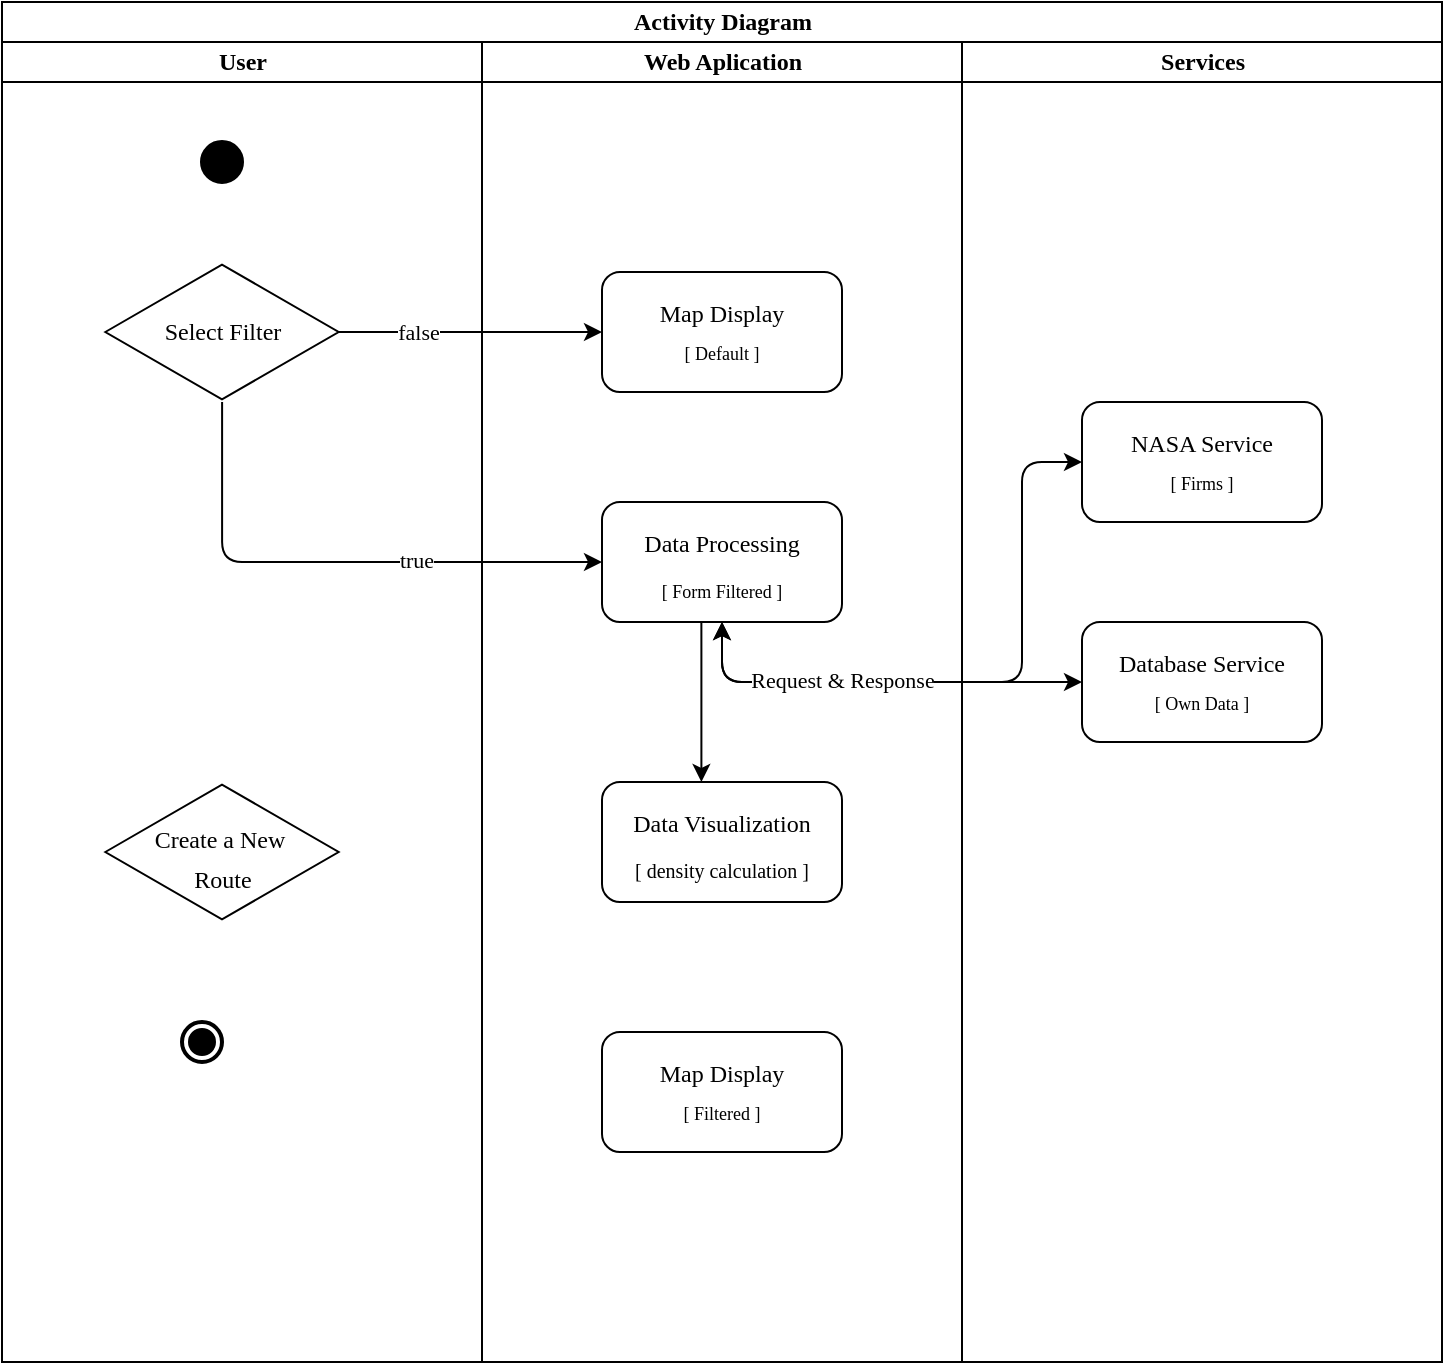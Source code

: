 <mxfile version="24.7.17">
  <diagram id="prtHgNgQTEPvFCAcTncT" name="Page-1">
    <mxGraphModel dx="238" dy="139" grid="1" gridSize="10" guides="1" tooltips="1" connect="1" arrows="1" fold="1" page="1" pageScale="1" pageWidth="827" pageHeight="1169" math="0" shadow="0">
      <root>
        <mxCell id="0" />
        <mxCell id="1" parent="0" />
        <mxCell id="cXSK46v-pou7lRjQmR5n-1" value="Activity Diagram" style="swimlane;childLayout=stackLayout;resizeParent=1;resizeParentMax=0;startSize=20;html=1;fontFamily=Chakra Petch;fontSource=https%3A%2F%2Ffonts.googleapis.com%2Fcss%3Ffamily%3DChakra%2BPetch;verticalAlign=middle;" parent="1" vertex="1">
          <mxGeometry x="10" y="40" width="720" height="680" as="geometry" />
        </mxCell>
        <mxCell id="cXSK46v-pou7lRjQmR5n-5" value="User" style="swimlane;startSize=20;html=1;fontFamily=Chakra Petch;fontSource=https%3A%2F%2Ffonts.googleapis.com%2Fcss%3Ffamily%3DChakra%2BPetch;" parent="cXSK46v-pou7lRjQmR5n-1" vertex="1">
          <mxGeometry y="20" width="240" height="660" as="geometry" />
        </mxCell>
        <mxCell id="cXSK46v-pou7lRjQmR5n-6" value="" style="strokeWidth=2;html=1;shape=mxgraph.flowchart.start_2;whiteSpace=wrap;labelBackgroundColor=none;fillColor=#000000;" parent="cXSK46v-pou7lRjQmR5n-5" vertex="1">
          <mxGeometry x="100" y="50" width="20" height="20" as="geometry" />
        </mxCell>
        <mxCell id="cXSK46v-pou7lRjQmR5n-11" value="" style="group" parent="cXSK46v-pou7lRjQmR5n-5" vertex="1" connectable="0">
          <mxGeometry x="90" y="490" width="20" height="20" as="geometry" />
        </mxCell>
        <mxCell id="cXSK46v-pou7lRjQmR5n-7" value="" style="ellipse;shape=doubleEllipse;whiteSpace=wrap;html=1;aspect=fixed;strokeWidth=2;" parent="cXSK46v-pou7lRjQmR5n-11" vertex="1">
          <mxGeometry width="20" height="20" as="geometry" />
        </mxCell>
        <mxCell id="cXSK46v-pou7lRjQmR5n-8" value="" style="strokeWidth=2;html=1;shape=mxgraph.flowchart.start_2;whiteSpace=wrap;labelBackgroundColor=none;fillColor=#000000;" parent="cXSK46v-pou7lRjQmR5n-11" vertex="1">
          <mxGeometry x="5" y="5" width="10" height="10" as="geometry" />
        </mxCell>
        <mxCell id="cXSK46v-pou7lRjQmR5n-12" value="&lt;font face=&quot;Chakra Petch&quot;&gt;Select Filter&lt;/font&gt;" style="html=1;whiteSpace=wrap;aspect=fixed;shape=isoRectangle;" parent="cXSK46v-pou7lRjQmR5n-5" vertex="1">
          <mxGeometry x="51.66" y="110" width="116.67" height="70" as="geometry" />
        </mxCell>
        <mxCell id="cXSK46v-pou7lRjQmR5n-21" value="&lt;p style=&quot;line-height: 60%;&quot;&gt;&lt;font face=&quot;Chakra Petch&quot;&gt;Create a New&amp;nbsp;&lt;/font&gt;&lt;/p&gt;&lt;div style=&quot;line-height: 60%;&quot;&gt;&lt;font face=&quot;Chakra Petch&quot;&gt;Route&lt;/font&gt;&lt;/div&gt;&lt;p&gt;&lt;/p&gt;" style="html=1;whiteSpace=wrap;aspect=fixed;shape=isoRectangle;verticalAlign=middle;spacingTop=7;" parent="cXSK46v-pou7lRjQmR5n-5" vertex="1">
          <mxGeometry x="51.66" y="370" width="116.67" height="70" as="geometry" />
        </mxCell>
        <mxCell id="cXSK46v-pou7lRjQmR5n-2" value="Web Aplication" style="swimlane;startSize=20;html=1;fontFamily=Chakra Petch;fontSource=https%3A%2F%2Ffonts.googleapis.com%2Fcss%3Ffamily%3DChakra%2BPetch;" parent="cXSK46v-pou7lRjQmR5n-1" vertex="1">
          <mxGeometry x="240" y="20" width="240" height="660" as="geometry" />
        </mxCell>
        <mxCell id="DwJLSehkU6HLkbGjUy9t-20" style="edgeStyle=orthogonalEdgeStyle;rounded=1;orthogonalLoop=1;jettySize=auto;html=1;exitX=0.414;exitY=0.992;exitDx=0;exitDy=0;exitPerimeter=0;curved=0;" edge="1" parent="cXSK46v-pou7lRjQmR5n-2" source="DwJLSehkU6HLkbGjUy9t-19" target="DwJLSehkU6HLkbGjUy9t-4">
          <mxGeometry relative="1" as="geometry">
            <Array as="points">
              <mxPoint x="110" y="293" />
              <mxPoint x="110" y="293" />
            </Array>
          </mxGeometry>
        </mxCell>
        <mxCell id="DwJLSehkU6HLkbGjUy9t-19" value="&lt;div style=&quot;line-height: 190%;&quot;&gt;&lt;span style=&quot;font-family: &amp;quot;Chakra Petch&amp;quot;;&quot;&gt;Data Processing&lt;/span&gt;&lt;/div&gt;&lt;div style=&quot;line-height: 190%;&quot;&gt;&lt;font style=&quot;font-size: 9px;&quot; face=&quot;vGZFlgYN_mPBk40w1wnj&quot;&gt;[ Form Filtered ]&lt;/font&gt;&lt;/div&gt;" style="rounded=1;whiteSpace=wrap;html=1;spacingTop=6;" vertex="1" parent="cXSK46v-pou7lRjQmR5n-2">
          <mxGeometry x="60" y="230" width="120" height="60" as="geometry" />
        </mxCell>
        <mxCell id="cXSK46v-pou7lRjQmR5n-13" value="&lt;font data-font-src=&quot;https://fonts.googleapis.com/css?family=Chakra+Petch&quot; face=&quot;Chakra Petch&quot;&gt;Map Display&lt;/font&gt;&lt;div style=&quot;line-height: 190%;&quot;&gt;&lt;font style=&quot;font-size: 9px;&quot; face=&quot;vGZFlgYN_mPBk40w1wnj&quot;&gt;[ Default ]&lt;/font&gt;&lt;/div&gt;" style="rounded=1;whiteSpace=wrap;html=1;verticalAlign=middle;spacingTop=6;" parent="cXSK46v-pou7lRjQmR5n-2" vertex="1">
          <mxGeometry x="60" y="115" width="120" height="60" as="geometry" />
        </mxCell>
        <mxCell id="DwJLSehkU6HLkbGjUy9t-3" value="&lt;font data-font-src=&quot;https://fonts.googleapis.com/css?family=Chakra+Petch&quot; face=&quot;Chakra Petch&quot;&gt;Map Display&lt;/font&gt;&lt;div style=&quot;line-height: 190%;&quot;&gt;&lt;font style=&quot;font-size: 9px;&quot; face=&quot;vGZFlgYN_mPBk40w1wnj&quot;&gt;[ Filtered ]&lt;/font&gt;&lt;/div&gt;" style="rounded=1;whiteSpace=wrap;html=1;spacingTop=6;" vertex="1" parent="cXSK46v-pou7lRjQmR5n-2">
          <mxGeometry x="60" y="495" width="120" height="60" as="geometry" />
        </mxCell>
        <mxCell id="DwJLSehkU6HLkbGjUy9t-4" value="&lt;div style=&quot;line-height: 190%;&quot;&gt;&lt;font style=&quot;&quot;&gt;&lt;font face=&quot;Chakra Petch&quot;&gt;Data Visualization&lt;/font&gt;&lt;/font&gt;&lt;/div&gt;&lt;div style=&quot;line-height: 190%;&quot;&gt;&lt;font style=&quot;&quot;&gt;&lt;font size=&quot;1&quot; face=&quot;vGZFlgYN_mPBk40w1wnj&quot;&gt;[ density calculation&amp;nbsp;]&lt;/font&gt;&lt;/font&gt;&lt;/div&gt;" style="rounded=1;whiteSpace=wrap;html=1;spacingTop=6;" vertex="1" parent="cXSK46v-pou7lRjQmR5n-2">
          <mxGeometry x="60" y="370" width="120" height="60" as="geometry" />
        </mxCell>
        <mxCell id="cXSK46v-pou7lRjQmR5n-3" value="Services" style="swimlane;startSize=20;html=1;fontFamily=Chakra Petch;fontSource=https%3A%2F%2Ffonts.googleapis.com%2Fcss%3Ffamily%3DChakra%2BPetch;" parent="cXSK46v-pou7lRjQmR5n-1" vertex="1">
          <mxGeometry x="480" y="20" width="240" height="660" as="geometry" />
        </mxCell>
        <mxCell id="DwJLSehkU6HLkbGjUy9t-1" value="&lt;font face=&quot;Chakra Petch&quot;&gt;NASA Service&lt;/font&gt;&lt;br&gt;&lt;div style=&quot;line-height: 190%;&quot;&gt;&lt;font style=&quot;font-size: 9px;&quot; face=&quot;vGZFlgYN_mPBk40w1wnj&quot;&gt;[ Firms ]&lt;/font&gt;&lt;/div&gt;" style="rounded=1;whiteSpace=wrap;html=1;spacingTop=6;" vertex="1" parent="cXSK46v-pou7lRjQmR5n-3">
          <mxGeometry x="60" y="180" width="120" height="60" as="geometry" />
        </mxCell>
        <mxCell id="DwJLSehkU6HLkbGjUy9t-2" value="&lt;font face=&quot;Chakra Petch&quot;&gt;Database Service&lt;/font&gt;&lt;br&gt;&lt;div style=&quot;line-height: 190%;&quot;&gt;&lt;font style=&quot;font-size: 9px;&quot; face=&quot;vGZFlgYN_mPBk40w1wnj&quot;&gt;[ Own Data ]&lt;/font&gt;&lt;/div&gt;" style="rounded=1;whiteSpace=wrap;html=1;spacingTop=6;" vertex="1" parent="cXSK46v-pou7lRjQmR5n-3">
          <mxGeometry x="60" y="290" width="120" height="60" as="geometry" />
        </mxCell>
        <mxCell id="cXSK46v-pou7lRjQmR5n-15" style="edgeStyle=orthogonalEdgeStyle;rounded=1;orthogonalLoop=1;jettySize=auto;html=1;entryX=0;entryY=0.5;entryDx=0;entryDy=0;strokeColor=default;curved=0;" parent="cXSK46v-pou7lRjQmR5n-1" source="cXSK46v-pou7lRjQmR5n-12" target="cXSK46v-pou7lRjQmR5n-13" edge="1">
          <mxGeometry relative="1" as="geometry" />
        </mxCell>
        <mxCell id="cXSK46v-pou7lRjQmR5n-16" value="false" style="edgeLabel;html=1;align=center;verticalAlign=middle;resizable=0;points=[];fontFamily=Chakra Petch;fontSource=https%3A%2F%2Ffonts.googleapis.com%2Fcss%3Ffamily%3DChakra%2BPetch;" parent="cXSK46v-pou7lRjQmR5n-15" vertex="1" connectable="0">
          <mxGeometry x="-0.397" relative="1" as="geometry">
            <mxPoint as="offset" />
          </mxGeometry>
        </mxCell>
        <mxCell id="cXSK46v-pou7lRjQmR5n-17" style="edgeStyle=orthogonalEdgeStyle;rounded=1;orthogonalLoop=1;jettySize=auto;html=1;entryX=0;entryY=0.5;entryDx=0;entryDy=0;curved=0;" parent="cXSK46v-pou7lRjQmR5n-1" source="cXSK46v-pou7lRjQmR5n-12" edge="1">
          <mxGeometry relative="1" as="geometry">
            <Array as="points">
              <mxPoint x="110" y="280" />
            </Array>
            <mxPoint x="300" y="280.0" as="targetPoint" />
          </mxGeometry>
        </mxCell>
        <mxCell id="cXSK46v-pou7lRjQmR5n-20" value="&lt;font data-font-src=&quot;https://fonts.googleapis.com/css?family=Chakra+Petch&quot; face=&quot;Chakra Petch&quot;&gt;true&lt;/font&gt;" style="edgeLabel;html=1;align=center;verticalAlign=middle;resizable=0;points=[];" parent="cXSK46v-pou7lRjQmR5n-17" vertex="1" connectable="0">
          <mxGeometry x="0.307" y="1" relative="1" as="geometry">
            <mxPoint as="offset" />
          </mxGeometry>
        </mxCell>
        <mxCell id="DwJLSehkU6HLkbGjUy9t-9" style="edgeStyle=orthogonalEdgeStyle;rounded=1;orthogonalLoop=1;jettySize=auto;html=1;exitX=0.5;exitY=1;exitDx=0;exitDy=0;curved=0;startArrow=classic;startFill=1;" edge="1" parent="cXSK46v-pou7lRjQmR5n-1" source="DwJLSehkU6HLkbGjUy9t-19">
          <mxGeometry relative="1" as="geometry">
            <mxPoint x="420" y="279.97" as="sourcePoint" />
            <mxPoint x="540" y="340" as="targetPoint" />
            <Array as="points">
              <mxPoint x="360" y="340" />
              <mxPoint x="540" y="340" />
            </Array>
          </mxGeometry>
        </mxCell>
        <mxCell id="DwJLSehkU6HLkbGjUy9t-11" style="edgeStyle=orthogonalEdgeStyle;rounded=1;orthogonalLoop=1;jettySize=auto;html=1;entryX=0;entryY=0.5;entryDx=0;entryDy=0;startArrow=classic;startFill=1;exitX=0.5;exitY=1;exitDx=0;exitDy=0;curved=0;" edge="1" parent="cXSK46v-pou7lRjQmR5n-1" source="DwJLSehkU6HLkbGjUy9t-19" target="DwJLSehkU6HLkbGjUy9t-1">
          <mxGeometry relative="1" as="geometry">
            <Array as="points">
              <mxPoint x="360" y="340" />
              <mxPoint x="510" y="340" />
              <mxPoint x="510" y="230" />
            </Array>
          </mxGeometry>
        </mxCell>
        <mxCell id="DwJLSehkU6HLkbGjUy9t-13" value="&lt;span style=&quot;font-family: &amp;quot;Chakra Petch&amp;quot;;&quot;&gt;Request &amp;amp; Response&lt;/span&gt;" style="edgeLabel;html=1;align=center;verticalAlign=middle;resizable=0;points=[];" vertex="1" connectable="0" parent="DwJLSehkU6HLkbGjUy9t-11">
          <mxGeometry x="-0.825" relative="1" as="geometry">
            <mxPoint x="60" y="1" as="offset" />
          </mxGeometry>
        </mxCell>
      </root>
    </mxGraphModel>
  </diagram>
</mxfile>
